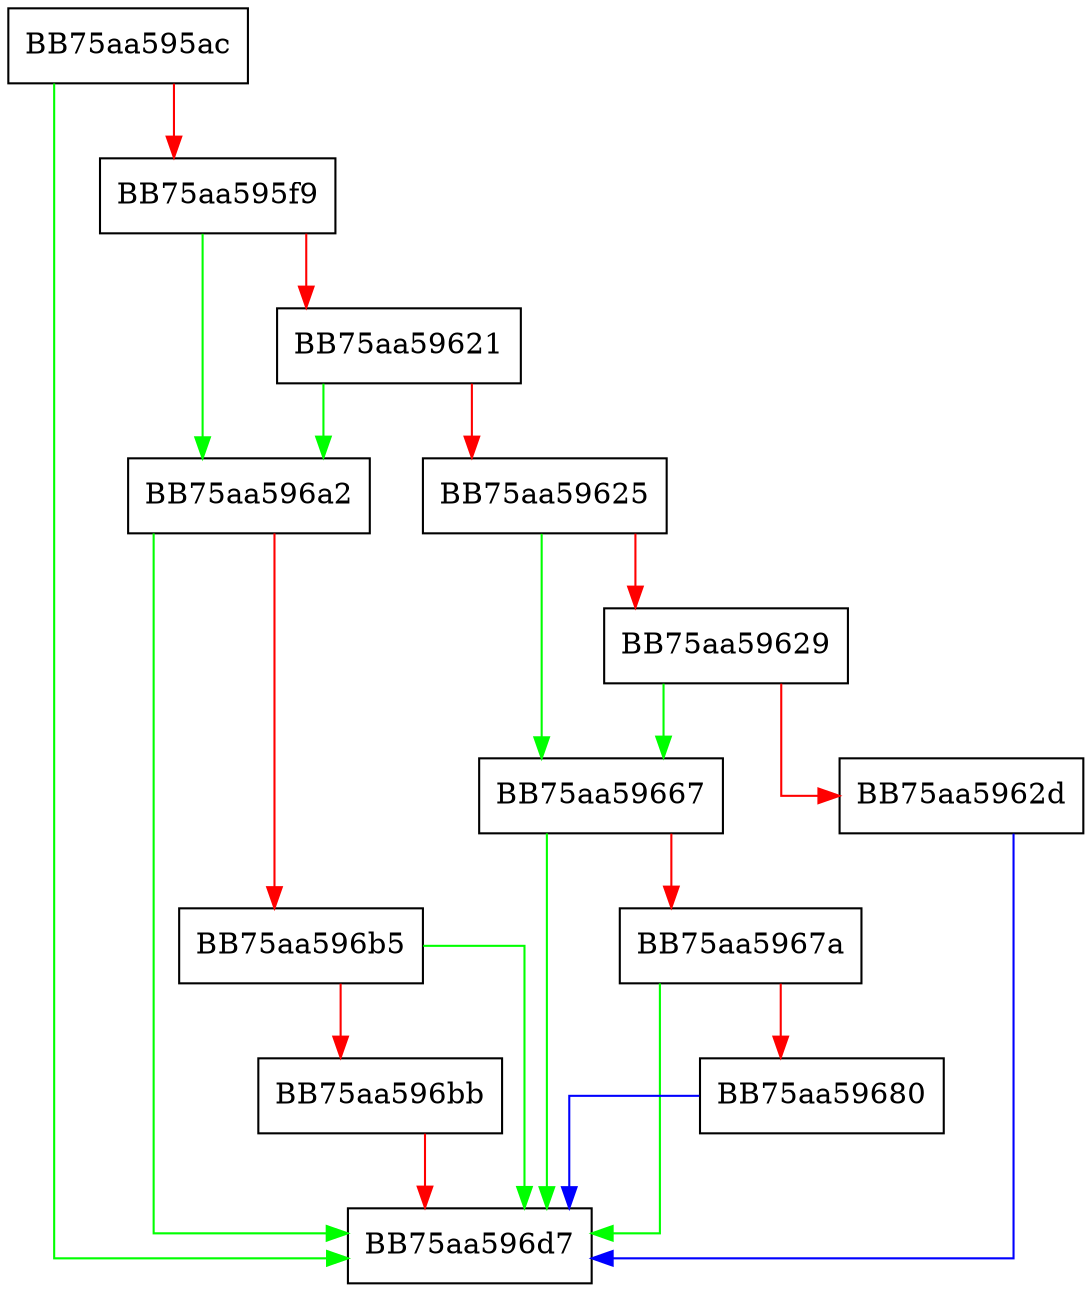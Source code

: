 digraph CopyDataBlock {
  node [shape="box"];
  graph [splines=ortho];
  BB75aa595ac -> BB75aa596d7 [color="green"];
  BB75aa595ac -> BB75aa595f9 [color="red"];
  BB75aa595f9 -> BB75aa596a2 [color="green"];
  BB75aa595f9 -> BB75aa59621 [color="red"];
  BB75aa59621 -> BB75aa596a2 [color="green"];
  BB75aa59621 -> BB75aa59625 [color="red"];
  BB75aa59625 -> BB75aa59667 [color="green"];
  BB75aa59625 -> BB75aa59629 [color="red"];
  BB75aa59629 -> BB75aa59667 [color="green"];
  BB75aa59629 -> BB75aa5962d [color="red"];
  BB75aa5962d -> BB75aa596d7 [color="blue"];
  BB75aa59667 -> BB75aa596d7 [color="green"];
  BB75aa59667 -> BB75aa5967a [color="red"];
  BB75aa5967a -> BB75aa596d7 [color="green"];
  BB75aa5967a -> BB75aa59680 [color="red"];
  BB75aa59680 -> BB75aa596d7 [color="blue"];
  BB75aa596a2 -> BB75aa596d7 [color="green"];
  BB75aa596a2 -> BB75aa596b5 [color="red"];
  BB75aa596b5 -> BB75aa596d7 [color="green"];
  BB75aa596b5 -> BB75aa596bb [color="red"];
  BB75aa596bb -> BB75aa596d7 [color="red"];
}